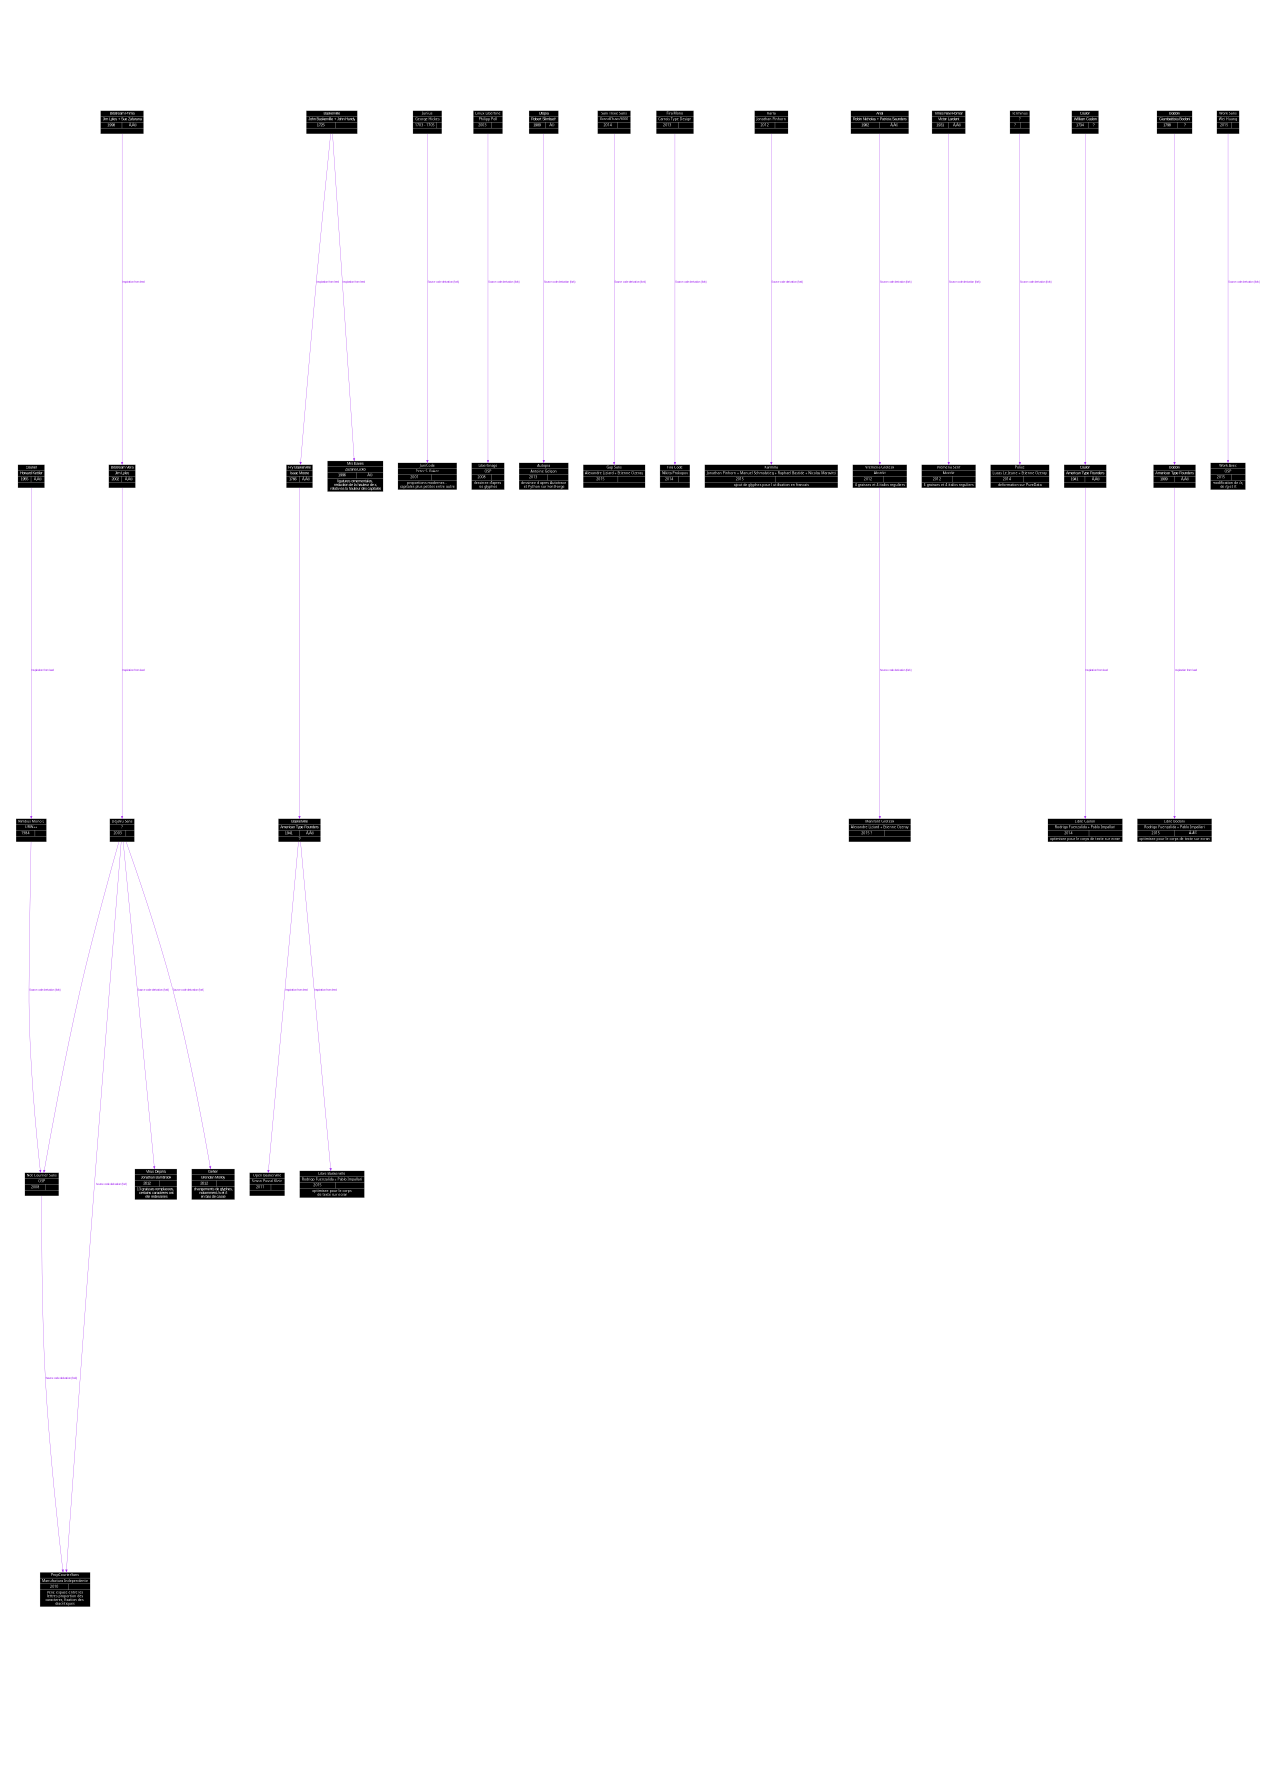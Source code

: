digraph typederivation {
  graph [
    label = "Type-derivation",
    center = true,
    fontcolor = "white",
    labeldistance ="120",
    size = "8.3, 11.7",
    ratio =fill,
    rank = "source",
    margin=0.1,
    nodesep = 0.8,
  ];


  edge [
    color = "purple",
    fontcolor = "purple"
    fontname = "liberation sans, sans-serif",
    fontsize = "10",
    labeldistance = "100",
    width = "10",
  ];


  node [
    style=filled,
    fillcolor="black",
    shape = "record",
    fontname = "liberation sans, sans-serif",
    color = "white",
    fontcolor = "white",
  ];

  // Nodes

  struct1 [shape=record,label="{ Courier | Howard Kettler|{1955|\Ã‚Â© }| }"];
  struct2 [
    shape=record,
    fontname = "nimbus_mono_lregular"
    label="{ Nimbus Mono L | URW++|{1984| }| }"];
  struct1 -> struct2 [ label = "Inspiration from leed" ];
  struct3 [
   shape=record,
   fontname = "notcouriersansregular"
   label="{ Not Courrier Sans | OSP|{2008| }| }"];
  struct2 -> struct3 [ label = "Source code derivation (fork)" ];
  struct4 [shape=record,label="{ Bitstream Prima | Jim Lyles + Sue Zafarana|{1998|\Ã‚Â©}| }"];
  struct5 [shape=record,label="{ Bitstream Vera| Jim Lyles|{2002|\Ã‚Â©}| }"];
  struct4 -> struct5 [ label = "Inspiration from leed" ];
  struct6 [
    shape=record,
    fontname = "dejavu_sansbook",
    label="{ DejaVu Sans| ?|{2003| }| }"
  ];
  struct5 -> struct6 [ label = "Inspiration from leed" ];
  struct6 -> struct3 ;
  struct6 -> struct7 [ label = "Source code derivation (fork)" ];
  struct7 [
    shape=record,
    fontname = "propcouriersansbold"
    label="{ PropCourierSans | Manufactura Independente|{2010| }| Vera: espace entre les\n lettres
  proportion des \ncaracteres, fixation des \ndiacritiques}"];
  struct8 [shape=record,label="{ Virus DejaVu | Jonathan Barnbrook|{2012| }|13 graisses remplacees, \n certains caracteres ont\n ete redessines}"];
  struct9 [shape=record,label="{ Gehen | Brendan Molloy|{2012| }|changements de glyphes,\n notamment /a et /t \nen bas de casse}"];
  struct6 -> struct8 [ label = "Source code derivation (fork)" ];
  struct6 -> struct9 [ label = "Source code derivation (fork)" ];
  struct3 -> struct7 [ label = "Source code derivation (fork)" ];
  struct10 [shape=record,label="{ Baskerville | John Baskerville + John Handy|{1725| }| }"];
  struct11 [shape=record,label="{ Fry Baskerville | Isaac Moore|{1766|\Ã‚Â© }|}"];
  struct12 [shape=record,label="{ Baskerville | American Type Founders|{1941|\Ã‚Â© }|?}"];
  struct10 -> struct11 [ label = "Inspiration from leed" ];
  struct11 -> struct12;
  struct13 [
    shape=record,
    fontname = "open_baskerville_0.0.75normal"
    label="{ Open Baskerville | Simon Pascal Klein|{2011| }|}"];
  struct12 -> struct13 [ label = "Inspiration from leed" ];
  struct14 [shape=record,label="{ Mrs Eaves | Zuzana Licko|{1996|\Â© }|ligatures ornementales,\n reduction de la hauteur de x,\n relativ ea la hauteur des capitales}"];
  struct15 [
    shape=record,
    fontname = "open_baskerville_0.0.75normal"
    label="{ Libre Baskerville | Rodrigo Fuenzalida + Pablo Impallari|{2015| }|optimisee pour le corps\n de texte sur ecran}"];
  struct10 -> struct14 [ label = "Inspiration from leed" ];
  struct12 -> struct15 [ label = "Inspiration from leed" ];
  struct16 [
    shape=record,
    fontname = "juniusregular"
    label="{ Junius | George Hickes|{1703 - 1705| }| }"];
  struct17 [
    shape=record,
    fontname = "junicoderegular"
    label="{ JuniCode | Peter S. Baker|{2001| }|proportions modernes - \ncapitales plus petites entre autre }"];
  struct16 -> struct17 [ label = "Source code derivation (fork)" ];
  struct18 [
    shape=record,
    fontname = "linux_libertineregular"
    label="{ Linux Libertine | Philipp Poll|{2003| }|}"];
  struct19 [
    shape=record,
    fontname = "libertinagefull"
    label="{ Libertinage | OSP|{2008| }|dessinee d'apres \nles glyphes}"];
  struct18 -> struct19 [ label = "Source code derivation (fork)" ];
  struct20 [shape=record,label="{ Utopia | Robert Slimbach|{1989|\Â© }|}"];
  struct21 [
    shape=record,
    fontname = "autopiaregular"
    label="{ Autopia | Antoine Gelgon|{2013| }|dessinee d apres Autotrace\n et Python sur FontForge}"];
  struct20 -> struct21 [ label = "Source code derivation (fork)" ];
  struct22 [
    shape=record,
    fontname = "sani_trixie_sansregular"
    label="{ Sani Trixie Sans | GrandChaos9000|{2014| }| }"];
  struct23 [
    shape=record,
    fontname = "gap_sansregular"
    label="{ Gap Sans | Alexandre Liziard + Etienne Ozeray|{2015| }|}"];
  struct22 -> struct23 [ label = "Source code derivation (fork)" ];
  struct24 [
    shape=record,
    fontname = "fira_monoregular"
    label="{ Fira Mono | Carrois Type Design|{2013| }|}"];
  struct25 [
    shape=record,
    fontname = "fira_coderegular"
    label="{ Fira Code | Nikita Prokopov|{2014| }|}"];
  struct24 -> struct25 [ label = "Source code derivation (fork)" ];
  struct26 [
    shape=record,
    fontname = "karlaregular"
    label="{ Karla | Jonathan Pinhorn|{2012| }|}"];
  struct27 [
    shape=record,
    fontname = "karmillaregular"
    label="{ Karmilla | Jonathan Pinhorn + Manuel Schmalstieg + Raphael Bastide + Nicolas Maravitti|{2015| }|ajout de glyphes pour l utilisation en francais}"];
  struct26 -> struct27 [ label = "Source code derivation (fork)" ];
  struct28 [shape=record,label="{ Arial | Robin Nicholas + Patricia Saunders|{1982|\Ã‚Â© }|}"];
  struct29 [
    shape=record,
    fontname = "vremena_groteskregular"
    label="{ Vremena Grotesk | Abstrkt|{2012| }|4 graisses et 4 italics reguliers}"];
  struct28 -> struct29 [ label = "Source code derivation (fork)" ];
  struct30 [
    shape=record,
    fontname = "manifont_groteskbook"
    label="{ Manifont Grotesk | Alexandre Liziard + Etienne Ozeray|{2015 ?| }|}"];
  struct29 -> struct30 [ label = "Source code derivation (fork)" ];
  struct31 [shape=record,label="{ Times New Roman | Victor Lardent|{1931|\Ã‚Â© }|}"];
  struct32 [
    shape=record,
    fontname = "vremenabook"
    label="{ Vremena Serif | Abstrkt|{2012| }|4 graisses et 4 italics reguliers}"];
  struct31 -> struct32 [ label = "Source code derivation (fork)" ];
  struct33 [
    shape=record,
    fontname = "terminus_ttfmedium"
    label="{ Terminus | ?|{?| }|}"];
  struct34 [
    shape=record,
    fontname = "niklapolicethin"
    label="{ Police | Lucas Le Jeune + Etienne Ozeray|{2014| }|deformation sur PureData}"];
  struct33 -> struct34 [ label = "Source code derivation (fork)" ];
  struct35 [shape=record,label="{ Caslon | William Caslon|{1734|? }|}"];
  struct36 [shape=record,label="{ Caslon |American Type Founders|{1941|\Ã‚Â© }|}"];
  struct35 -> struct36;
  struct37 [
    shape=record,
    fontname = "libre_caslon_textregular"
    label="{ Libre Caslon | Rodrigo Fuenzalida + Pablo Impallari|{2014| }|optimisee pour le corps de texte sur ecran}"];
  struct36 -> struct37 [ label = "Inspiration from leed" ];
  struct38 [shape=record,label="{ Bodoni | Giambattista Bodoni|{1798|? }|}"];
  struct39 [shape=record,label="{ Bodoni | American Type Founders|{1909|\Ã‚Â© }|}"];
  struct38 -> struct39;
  struct40 [
    shape=record,
    fontname = "libre_bodoniregular"
    label="{ Libre Bodoni |Rodrigo Fuenzalida + Pablo Impallari|{ 2015|\Ã‚Â© }|optimisee pour le corps de texte sur ecran}"];
  struct39 -> struct40 [ label = "Inspiration from leed" ];
  struct41 [
    shape=record,
    fontname = "work_sansregular"
    label="{ Work Sans | Wei Huang|{2015| }|}"];
  struct42 [
    shape=record,
    fontname = "work_medormedium"
    label="{ Work Avec | OSP|{2015|}|modification de /a,\n de /g et /t }"];
  struct41 -> struct42 [ label = "Source code derivation (fork)" ];
}
